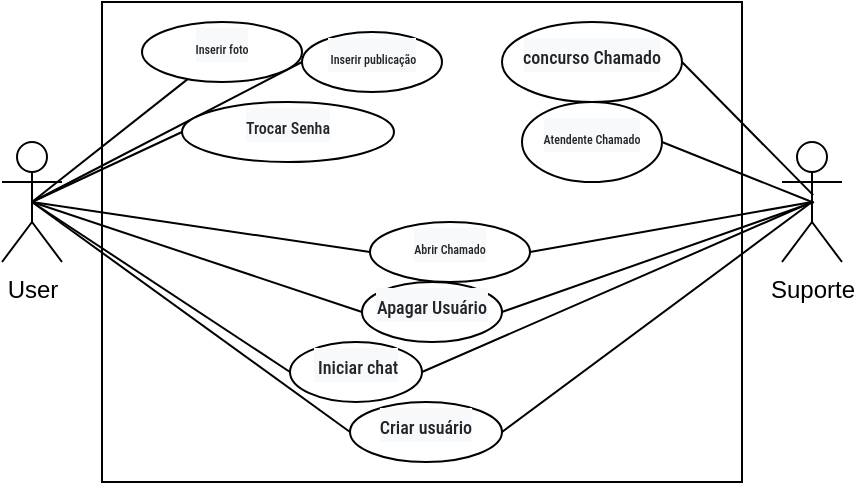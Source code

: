<mxfile version="27.0.6">
  <diagram name="Página-1" id="HjVazzPD2xpo3vOuEA2V">
    <mxGraphModel dx="666" dy="297" grid="1" gridSize="10" guides="1" tooltips="1" connect="1" arrows="1" fold="1" page="1" pageScale="1" pageWidth="827" pageHeight="1169" math="0" shadow="0">
      <root>
        <mxCell id="0" />
        <mxCell id="1" parent="0" />
        <mxCell id="5aG_hYRVHrZAL2i0zoJV-1" value="&lt;font style=&quot;vertical-align: inherit;&quot;&gt;&lt;font style=&quot;vertical-align: inherit;&quot;&gt;User&lt;/font&gt;&lt;/font&gt;&lt;div&gt;&lt;font style=&quot;vertical-align: inherit;&quot;&gt;&lt;font style=&quot;vertical-align: inherit;&quot;&gt;&lt;br&gt;&lt;/font&gt;&lt;/font&gt;&lt;/div&gt;" style="shape=umlActor;verticalLabelPosition=bottom;verticalAlign=top;html=1;" vertex="1" parent="1">
          <mxGeometry x="190" y="250" width="30" height="60" as="geometry" />
        </mxCell>
        <mxCell id="5aG_hYRVHrZAL2i0zoJV-2" value="&lt;font style=&quot;vertical-align: inherit;&quot;&gt;&lt;font style=&quot;vertical-align: inherit;&quot;&gt;Suporte&lt;/font&gt;&lt;/font&gt;" style="shape=umlActor;verticalLabelPosition=bottom;verticalAlign=top;html=1;" vertex="1" parent="1">
          <mxGeometry x="580" y="250" width="30" height="60" as="geometry" />
        </mxCell>
        <mxCell id="5aG_hYRVHrZAL2i0zoJV-4" value="" style="rounded=0;whiteSpace=wrap;html=1;" vertex="1" parent="1">
          <mxGeometry x="240" y="180" width="320" height="240" as="geometry" />
        </mxCell>
        <mxCell id="5aG_hYRVHrZAL2i0zoJV-6" value="" style="endArrow=none;html=1;rounded=0;entryX=0.52;entryY=0.443;entryDx=0;entryDy=0;entryPerimeter=0;exitX=1;exitY=0.5;exitDx=0;exitDy=0;" edge="1" parent="1" source="5aG_hYRVHrZAL2i0zoJV-7" target="5aG_hYRVHrZAL2i0zoJV-2">
          <mxGeometry width="50" height="50" relative="1" as="geometry">
            <mxPoint x="504" y="282.39" as="sourcePoint" />
            <mxPoint x="592.69" y="277.61" as="targetPoint" />
            <Array as="points" />
          </mxGeometry>
        </mxCell>
        <mxCell id="5aG_hYRVHrZAL2i0zoJV-7" value="&lt;h3 style=&quot;box-sizing: border-box; margin-top: 0px; margin-bottom: 0.5rem; font-weight: 500; line-height: 1.2; font-family: &amp;quot;Roboto Condensed&amp;quot;; color: rgb(33, 37, 41); text-align: left; background-color: rgb(248, 249, 250);&quot; id=&quot;yui_3_17_2_1_1747692782615_1180&quot;&gt;&lt;font style=&quot;vertical-align: inherit;&quot;&gt;&lt;font style=&quot;vertical-align: inherit;&quot;&gt;&lt;font style=&quot;vertical-align: inherit;&quot;&gt;&lt;font style=&quot;vertical-align: inherit;&quot;&gt;&lt;font style=&quot;vertical-align: inherit;&quot;&gt;&lt;font style=&quot;vertical-align: inherit; font-size: 9px;&quot;&gt;concurso Chamado&lt;/font&gt;&lt;/font&gt;&lt;/font&gt;&lt;/font&gt;&lt;/font&gt;&lt;/font&gt;&lt;/h3&gt;" style="ellipse;whiteSpace=wrap;html=1;" vertex="1" parent="1">
          <mxGeometry x="440" y="190" width="90" height="40" as="geometry" />
        </mxCell>
        <mxCell id="5aG_hYRVHrZAL2i0zoJV-9" value="" style="endArrow=none;html=1;rounded=0;exitX=0.5;exitY=0.5;exitDx=0;exitDy=0;exitPerimeter=0;entryX=1;entryY=0.5;entryDx=0;entryDy=0;" edge="1" parent="1" source="5aG_hYRVHrZAL2i0zoJV-2" target="5aG_hYRVHrZAL2i0zoJV-21">
          <mxGeometry width="50" height="50" relative="1" as="geometry">
            <mxPoint x="310" y="290" as="sourcePoint" />
            <mxPoint x="360" y="240" as="targetPoint" />
          </mxGeometry>
        </mxCell>
        <mxCell id="5aG_hYRVHrZAL2i0zoJV-10" value="" style="endArrow=none;html=1;rounded=0;exitX=0.5;exitY=0.5;exitDx=0;exitDy=0;exitPerimeter=0;entryX=0;entryY=0.5;entryDx=0;entryDy=0;" edge="1" parent="1" source="5aG_hYRVHrZAL2i0zoJV-1" target="5aG_hYRVHrZAL2i0zoJV-21">
          <mxGeometry width="50" height="50" relative="1" as="geometry">
            <mxPoint x="290" y="290" as="sourcePoint" />
            <mxPoint x="340" y="240" as="targetPoint" />
          </mxGeometry>
        </mxCell>
        <mxCell id="5aG_hYRVHrZAL2i0zoJV-11" value="" style="endArrow=none;html=1;rounded=0;entryX=0;entryY=0.5;entryDx=0;entryDy=0;exitX=0.5;exitY=0.5;exitDx=0;exitDy=0;exitPerimeter=0;" edge="1" parent="1" source="5aG_hYRVHrZAL2i0zoJV-1" target="5aG_hYRVHrZAL2i0zoJV-24">
          <mxGeometry width="50" height="50" relative="1" as="geometry">
            <mxPoint x="340" y="330" as="sourcePoint" />
            <mxPoint x="390" y="280" as="targetPoint" />
          </mxGeometry>
        </mxCell>
        <mxCell id="5aG_hYRVHrZAL2i0zoJV-12" value="" style="endArrow=none;html=1;rounded=0;entryX=0;entryY=0.5;entryDx=0;entryDy=0;exitX=0.5;exitY=0.5;exitDx=0;exitDy=0;exitPerimeter=0;" edge="1" parent="1" source="5aG_hYRVHrZAL2i0zoJV-1" target="5aG_hYRVHrZAL2i0zoJV-22">
          <mxGeometry width="50" height="50" relative="1" as="geometry">
            <mxPoint x="340" y="330" as="sourcePoint" />
            <mxPoint x="390" y="280" as="targetPoint" />
          </mxGeometry>
        </mxCell>
        <mxCell id="5aG_hYRVHrZAL2i0zoJV-13" value="" style="endArrow=none;html=1;rounded=0;entryX=0;entryY=0.5;entryDx=0;entryDy=0;exitX=0.5;exitY=0.5;exitDx=0;exitDy=0;exitPerimeter=0;" edge="1" parent="1" source="5aG_hYRVHrZAL2i0zoJV-1" target="5aG_hYRVHrZAL2i0zoJV-25">
          <mxGeometry width="50" height="50" relative="1" as="geometry">
            <mxPoint x="360" y="340" as="sourcePoint" />
            <mxPoint x="410" y="290" as="targetPoint" />
          </mxGeometry>
        </mxCell>
        <mxCell id="5aG_hYRVHrZAL2i0zoJV-14" value="" style="endArrow=none;html=1;rounded=0;exitX=1;exitY=0.5;exitDx=0;exitDy=0;entryX=0.5;entryY=0.5;entryDx=0;entryDy=0;entryPerimeter=0;" edge="1" parent="1" source="5aG_hYRVHrZAL2i0zoJV-25" target="5aG_hYRVHrZAL2i0zoJV-2">
          <mxGeometry width="50" height="50" relative="1" as="geometry">
            <mxPoint x="459" y="390" as="sourcePoint" />
            <mxPoint x="509" y="340" as="targetPoint" />
          </mxGeometry>
        </mxCell>
        <mxCell id="5aG_hYRVHrZAL2i0zoJV-15" value="" style="endArrow=none;html=1;rounded=0;entryX=0.5;entryY=0.5;entryDx=0;entryDy=0;entryPerimeter=0;exitX=0;exitY=0.5;exitDx=0;exitDy=0;" edge="1" parent="1" source="5aG_hYRVHrZAL2i0zoJV-26" target="5aG_hYRVHrZAL2i0zoJV-1">
          <mxGeometry width="50" height="50" relative="1" as="geometry">
            <mxPoint x="414" y="310" as="sourcePoint" />
            <mxPoint x="464" y="260" as="targetPoint" />
          </mxGeometry>
        </mxCell>
        <mxCell id="5aG_hYRVHrZAL2i0zoJV-16" value="" style="endArrow=none;html=1;rounded=0;entryX=0.5;entryY=0.5;entryDx=0;entryDy=0;entryPerimeter=0;exitX=1;exitY=0.5;exitDx=0;exitDy=0;" edge="1" parent="1" source="5aG_hYRVHrZAL2i0zoJV-28" target="5aG_hYRVHrZAL2i0zoJV-2">
          <mxGeometry width="50" height="50" relative="1" as="geometry">
            <mxPoint x="460" y="305" as="sourcePoint" />
            <mxPoint x="510" y="255" as="targetPoint" />
          </mxGeometry>
        </mxCell>
        <mxCell id="5aG_hYRVHrZAL2i0zoJV-17" value="" style="endArrow=none;html=1;rounded=0;exitX=0.5;exitY=0.5;exitDx=0;exitDy=0;exitPerimeter=0;" edge="1" parent="1" source="5aG_hYRVHrZAL2i0zoJV-1" target="5aG_hYRVHrZAL2i0zoJV-20">
          <mxGeometry width="50" height="50" relative="1" as="geometry">
            <mxPoint x="250" y="280" as="sourcePoint" />
            <mxPoint x="300" y="230" as="targetPoint" />
          </mxGeometry>
        </mxCell>
        <mxCell id="5aG_hYRVHrZAL2i0zoJV-20" value="&lt;h3 style=&quot;box-sizing: border-box; margin-top: 0px; margin-bottom: 0.5rem; font-weight: 500; line-height: 1.2; font-family: &amp;quot;Roboto Condensed&amp;quot;; color: rgb(33, 37, 41); text-align: left; background-color: rgb(248, 249, 250);&quot; id=&quot;yui_3_17_2_1_1747692782615_1180&quot;&gt;&lt;font style=&quot;vertical-align: inherit;&quot;&gt;&lt;font style=&quot;vertical-align: inherit;&quot;&gt;&lt;font style=&quot;vertical-align: inherit;&quot;&gt;&lt;font style=&quot;vertical-align: inherit;&quot;&gt;&lt;font style=&quot;vertical-align: inherit;&quot;&gt;&lt;font style=&quot;vertical-align: inherit; font-size: 6px;&quot;&gt;Inserir foto&lt;/font&gt;&lt;/font&gt;&lt;/font&gt;&lt;/font&gt;&lt;/font&gt;&lt;/font&gt;&lt;/h3&gt;" style="ellipse;whiteSpace=wrap;html=1;" vertex="1" parent="1">
          <mxGeometry x="260" y="190" width="80" height="30" as="geometry" />
        </mxCell>
        <mxCell id="5aG_hYRVHrZAL2i0zoJV-21" value="&lt;h3 style=&quot;box-sizing: border-box; margin-top: 0px; margin-bottom: 0.5rem; font-weight: 500; line-height: 1.2; font-family: &amp;quot;Roboto Condensed&amp;quot;; color: rgb(33, 37, 41); text-align: left; background-color: rgb(248, 249, 250);&quot; id=&quot;yui_3_17_2_1_1747692782615_1180&quot;&gt;&lt;font style=&quot;vertical-align: inherit;&quot;&gt;&lt;font style=&quot;vertical-align: inherit;&quot;&gt;&lt;font style=&quot;vertical-align: inherit;&quot;&gt;&lt;font style=&quot;vertical-align: inherit; font-size: 9px;&quot;&gt;&amp;nbsp;Iniciar chat&lt;/font&gt;&lt;/font&gt;&lt;/font&gt;&lt;/font&gt;&lt;/h3&gt;" style="ellipse;whiteSpace=wrap;html=1;" vertex="1" parent="1">
          <mxGeometry x="334" y="350" width="66" height="30" as="geometry" />
        </mxCell>
        <mxCell id="5aG_hYRVHrZAL2i0zoJV-22" value="&lt;h3 style=&quot;box-sizing: border-box; margin-top: 0px; margin-bottom: 0.5rem; font-weight: 500; line-height: 1.2; font-family: &amp;quot;Roboto Condensed&amp;quot;; color: rgb(33, 37, 41); text-align: left; background-color: rgb(248, 249, 250);&quot; id=&quot;yui_3_17_2_1_1747692782615_1180&quot;&gt;&lt;font style=&quot;vertical-align: inherit;&quot;&gt;&lt;font style=&quot;vertical-align: inherit;&quot;&gt;&lt;font style=&quot;vertical-align: inherit;&quot;&gt;&lt;font style=&quot;vertical-align: inherit;&quot;&gt;&lt;font style=&quot;vertical-align: inherit;&quot;&gt;&lt;font style=&quot;vertical-align: inherit; font-size: 6px;&quot;&gt;&amp;nbsp;Inserir publicação&lt;/font&gt;&lt;/font&gt;&lt;/font&gt;&lt;/font&gt;&lt;/font&gt;&lt;/font&gt;&lt;/h3&gt;" style="ellipse;whiteSpace=wrap;html=1;" vertex="1" parent="1">
          <mxGeometry x="340" y="195" width="70" height="30" as="geometry" />
        </mxCell>
        <mxCell id="5aG_hYRVHrZAL2i0zoJV-24" value="&lt;h3 style=&quot;box-sizing: border-box; margin-top: 0px; margin-bottom: 0.5rem; font-weight: 500; line-height: 1.2; font-family: &amp;quot;Roboto Condensed&amp;quot;; color: rgb(33, 37, 41); text-align: left; background-color: rgb(248, 249, 250);&quot; id=&quot;yui_3_17_2_1_1747692782615_1180&quot;&gt;&lt;font style=&quot;vertical-align: inherit;&quot;&gt;&lt;font style=&quot;vertical-align: inherit; font-size: 8px;&quot;&gt;Trocar Senha&lt;/font&gt;&lt;/font&gt;&lt;/h3&gt;" style="ellipse;whiteSpace=wrap;html=1;" vertex="1" parent="1">
          <mxGeometry x="280" y="230" width="106" height="30" as="geometry" />
        </mxCell>
        <mxCell id="5aG_hYRVHrZAL2i0zoJV-25" value="&lt;br&gt;&lt;h3 style=&quot;box-sizing: border-box; margin-top: 0px; margin-bottom: 0.5rem; font-weight: 500; line-height: 1.2; font-family: &amp;quot;Roboto Condensed&amp;quot;; color: rgb(33, 37, 41); font-style: normal; font-variant-ligatures: normal; font-variant-caps: normal; letter-spacing: normal; orphans: 2; text-align: left; text-indent: 0px; text-transform: none; widows: 2; word-spacing: 0px; -webkit-text-stroke-width: 0px; white-space: normal; background-color: rgb(248, 249, 250); text-decoration-thickness: initial; text-decoration-style: initial; text-decoration-color: initial;&quot; id=&quot;yui_3_17_2_1_1747692782615_1180&quot;&gt;&lt;font style=&quot;vertical-align: inherit;&quot;&gt;&lt;font style=&quot;vertical-align: inherit; font-size: 9px;&quot;&gt;Criar usuário&lt;/font&gt;&lt;/font&gt;&lt;/h3&gt;&lt;div&gt;&lt;br/&gt;&lt;/div&gt;" style="ellipse;whiteSpace=wrap;html=1;" vertex="1" parent="1">
          <mxGeometry x="364" y="380" width="76" height="30" as="geometry" />
        </mxCell>
        <mxCell id="5aG_hYRVHrZAL2i0zoJV-26" value="&lt;h3 style=&quot;box-sizing: border-box; margin-top: 0px; margin-bottom: 0.5rem; font-weight: 500; line-height: 1.2; font-family: &amp;quot;Roboto Condensed&amp;quot;; color: rgb(33, 37, 41); text-align: left; background-color: rgb(248, 249, 250);&quot; id=&quot;yui_3_17_2_1_1747692782615_1180&quot;&gt;&lt;font style=&quot;vertical-align: inherit;&quot;&gt;&lt;font style=&quot;vertical-align: inherit; font-size: 9px;&quot;&gt;Apagar Usuário&lt;/font&gt;&lt;/font&gt;&lt;/h3&gt;" style="ellipse;whiteSpace=wrap;html=1;" vertex="1" parent="1">
          <mxGeometry x="370" y="320" width="70" height="30" as="geometry" />
        </mxCell>
        <mxCell id="5aG_hYRVHrZAL2i0zoJV-27" value="" style="endArrow=none;html=1;rounded=0;exitX=1;exitY=0.5;exitDx=0;exitDy=0;" edge="1" parent="1" source="5aG_hYRVHrZAL2i0zoJV-26">
          <mxGeometry width="50" height="50" relative="1" as="geometry">
            <mxPoint x="430" y="340" as="sourcePoint" />
            <mxPoint x="596" y="280" as="targetPoint" />
          </mxGeometry>
        </mxCell>
        <mxCell id="5aG_hYRVHrZAL2i0zoJV-28" value="&lt;h3 style=&quot;box-sizing: border-box; margin-top: 0px; margin-bottom: 0.5rem; font-weight: 500; line-height: 1.2; font-family: &amp;quot;Roboto Condensed&amp;quot;; color: rgb(33, 37, 41); text-align: left; background-color: rgb(248, 249, 250);&quot; id=&quot;yui_3_17_2_1_1747692782615_1180&quot;&gt;&lt;font style=&quot;vertical-align: inherit;&quot;&gt;&lt;font style=&quot;vertical-align: inherit; font-size: 6px;&quot;&gt;Abrir Chamado&lt;/font&gt;&lt;/font&gt;&lt;/h3&gt;" style="ellipse;whiteSpace=wrap;html=1;" vertex="1" parent="1">
          <mxGeometry x="374" y="290" width="80" height="30" as="geometry" />
        </mxCell>
        <mxCell id="5aG_hYRVHrZAL2i0zoJV-29" value="" style="endArrow=none;html=1;rounded=0;entryX=0;entryY=0.5;entryDx=0;entryDy=0;exitX=0.5;exitY=0.5;exitDx=0;exitDy=0;exitPerimeter=0;" edge="1" parent="1" source="5aG_hYRVHrZAL2i0zoJV-1" target="5aG_hYRVHrZAL2i0zoJV-28">
          <mxGeometry width="50" height="50" relative="1" as="geometry">
            <mxPoint x="210" y="280" as="sourcePoint" />
            <mxPoint x="621" y="300" as="targetPoint" />
          </mxGeometry>
        </mxCell>
        <mxCell id="5aG_hYRVHrZAL2i0zoJV-31" value="&lt;h3 style=&quot;box-sizing: border-box; margin-top: 0px; margin-bottom: 0.5rem; font-weight: 500; line-height: 1.2; font-family: &amp;quot;Roboto Condensed&amp;quot;; color: rgb(33, 37, 41); text-align: left; background-color: rgb(248, 249, 250);&quot; id=&quot;yui_3_17_2_1_1747692782615_1180&quot;&gt;&lt;font style=&quot;vertical-align: inherit;&quot;&gt;&lt;font style=&quot;vertical-align: inherit; font-size: 6px;&quot;&gt;Atendente Chamado&lt;/font&gt;&lt;/font&gt;&lt;/h3&gt;" style="ellipse;whiteSpace=wrap;html=1;" vertex="1" parent="1">
          <mxGeometry x="450" y="230" width="70" height="40" as="geometry" />
        </mxCell>
        <mxCell id="5aG_hYRVHrZAL2i0zoJV-32" value="" style="endArrow=none;html=1;rounded=0;entryX=1;entryY=0.5;entryDx=0;entryDy=0;exitX=0.5;exitY=0.5;exitDx=0;exitDy=0;exitPerimeter=0;" edge="1" parent="1" source="5aG_hYRVHrZAL2i0zoJV-2" target="5aG_hYRVHrZAL2i0zoJV-31">
          <mxGeometry width="50" height="50" relative="1" as="geometry">
            <mxPoint x="350" y="340" as="sourcePoint" />
            <mxPoint x="400" y="290" as="targetPoint" />
          </mxGeometry>
        </mxCell>
      </root>
    </mxGraphModel>
  </diagram>
</mxfile>

